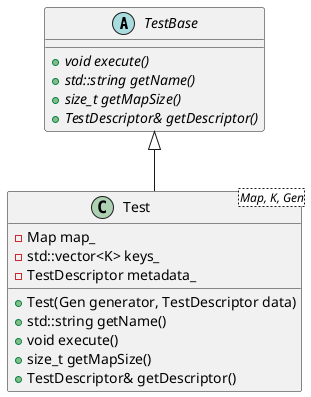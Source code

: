 @startuml
abstract class TestBase {
    +{abstract} void execute()
    +{abstract} std::string getName()
    +{abstract} size_t getMapSize()
    +{abstract} TestDescriptor& getDescriptor()
}

class Test<Map, K, Gen> {
    -Map map_
    -std::vector<K> keys_
    -TestDescriptor metadata_
    +Test(Gen generator, TestDescriptor data)
    +std::string getName()
    +void execute()
    +size_t getMapSize()
    +TestDescriptor& getDescriptor()
}

TestBase <|-- Test
@enduml
